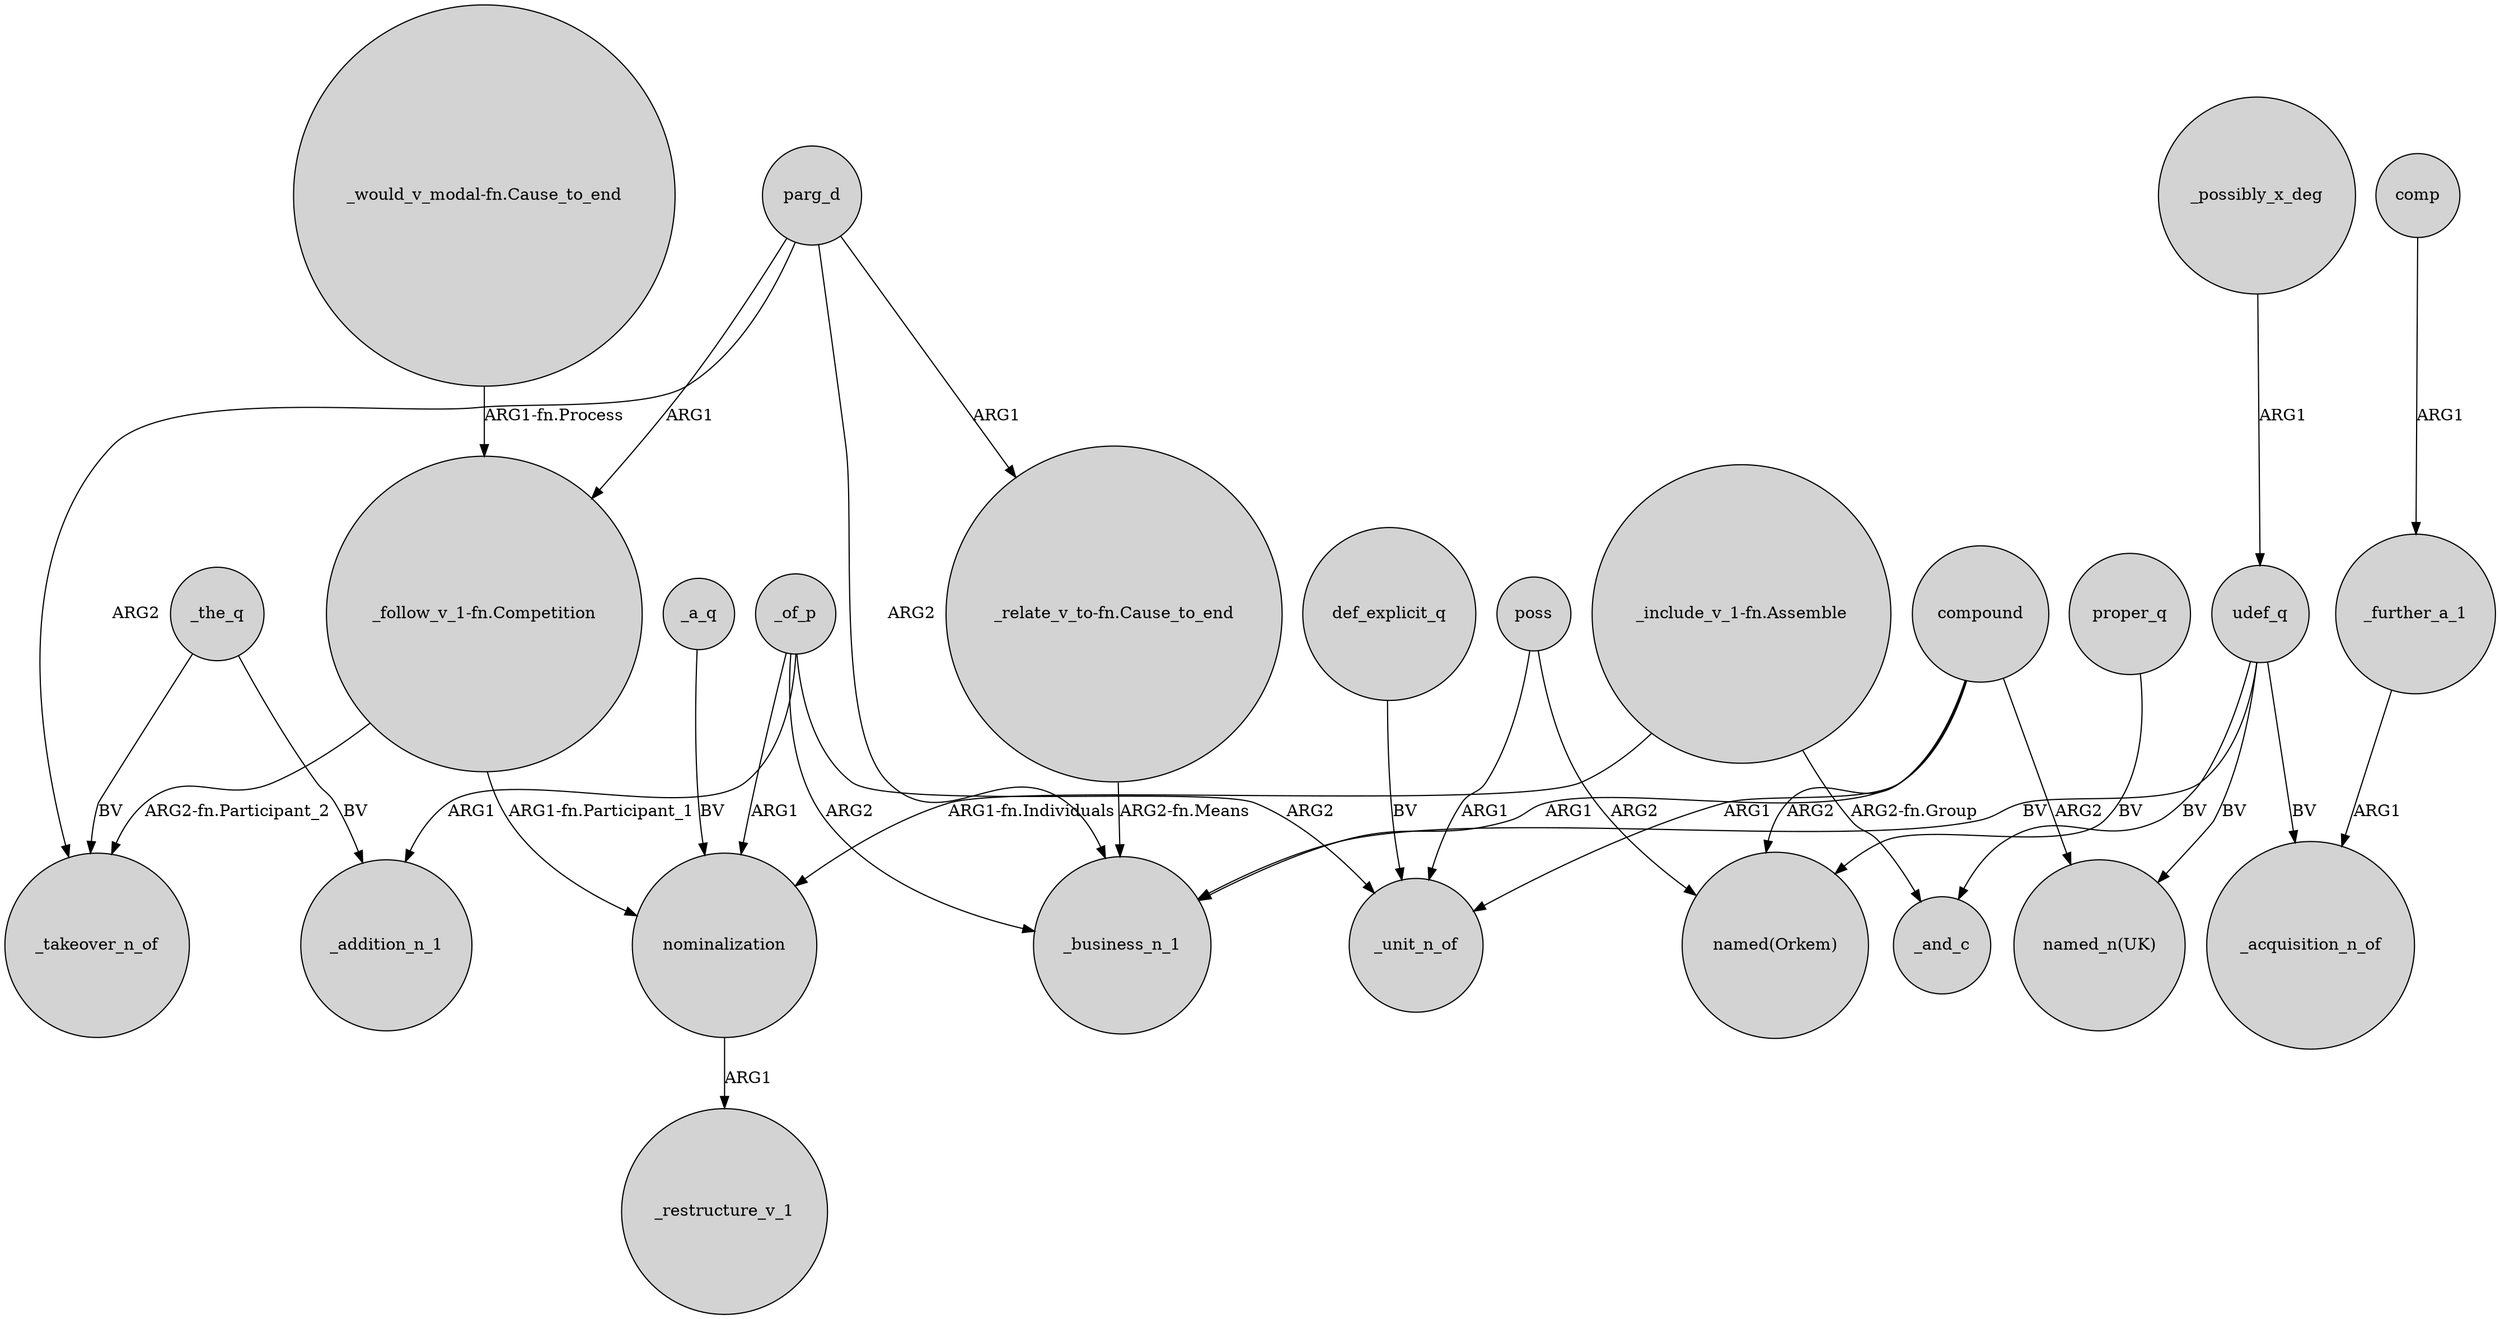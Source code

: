 digraph {
	node [shape=circle style=filled]
	_further_a_1 -> _acquisition_n_of [label=ARG1]
	_the_q -> _addition_n_1 [label=BV]
	_a_q -> nominalization [label=BV]
	"_follow_v_1-fn.Competition" -> nominalization [label="ARG1-fn.Participant_1"]
	parg_d -> _takeover_n_of [label=ARG2]
	_of_p -> nominalization [label=ARG1]
	parg_d -> _business_n_1 [label=ARG2]
	udef_q -> _and_c [label=BV]
	udef_q -> _business_n_1 [label=BV]
	"_relate_v_to-fn.Cause_to_end" -> _business_n_1 [label="ARG2-fn.Means"]
	compound -> "named(Orkem)" [label=ARG2]
	nominalization -> _restructure_v_1 [label=ARG1]
	def_explicit_q -> _unit_n_of [label=BV]
	parg_d -> "_relate_v_to-fn.Cause_to_end" [label=ARG1]
	compound -> "named_n(UK)" [label=ARG2]
	"_include_v_1-fn.Assemble" -> _and_c [label="ARG2-fn.Group"]
	_possibly_x_deg -> udef_q [label=ARG1]
	udef_q -> "named_n(UK)" [label=BV]
	_the_q -> _takeover_n_of [label=BV]
	_of_p -> _business_n_1 [label=ARG2]
	"_include_v_1-fn.Assemble" -> nominalization [label="ARG1-fn.Individuals"]
	poss -> "named(Orkem)" [label=ARG2]
	"_would_v_modal-fn.Cause_to_end" -> "_follow_v_1-fn.Competition" [label="ARG1-fn.Process"]
	proper_q -> "named(Orkem)" [label=BV]
	comp -> _further_a_1 [label=ARG1]
	"_follow_v_1-fn.Competition" -> _takeover_n_of [label="ARG2-fn.Participant_2"]
	_of_p -> _addition_n_1 [label=ARG1]
	_of_p -> _unit_n_of [label=ARG2]
	poss -> _unit_n_of [label=ARG1]
	compound -> _unit_n_of [label=ARG1]
	compound -> _business_n_1 [label=ARG1]
	parg_d -> "_follow_v_1-fn.Competition" [label=ARG1]
	udef_q -> _acquisition_n_of [label=BV]
}
